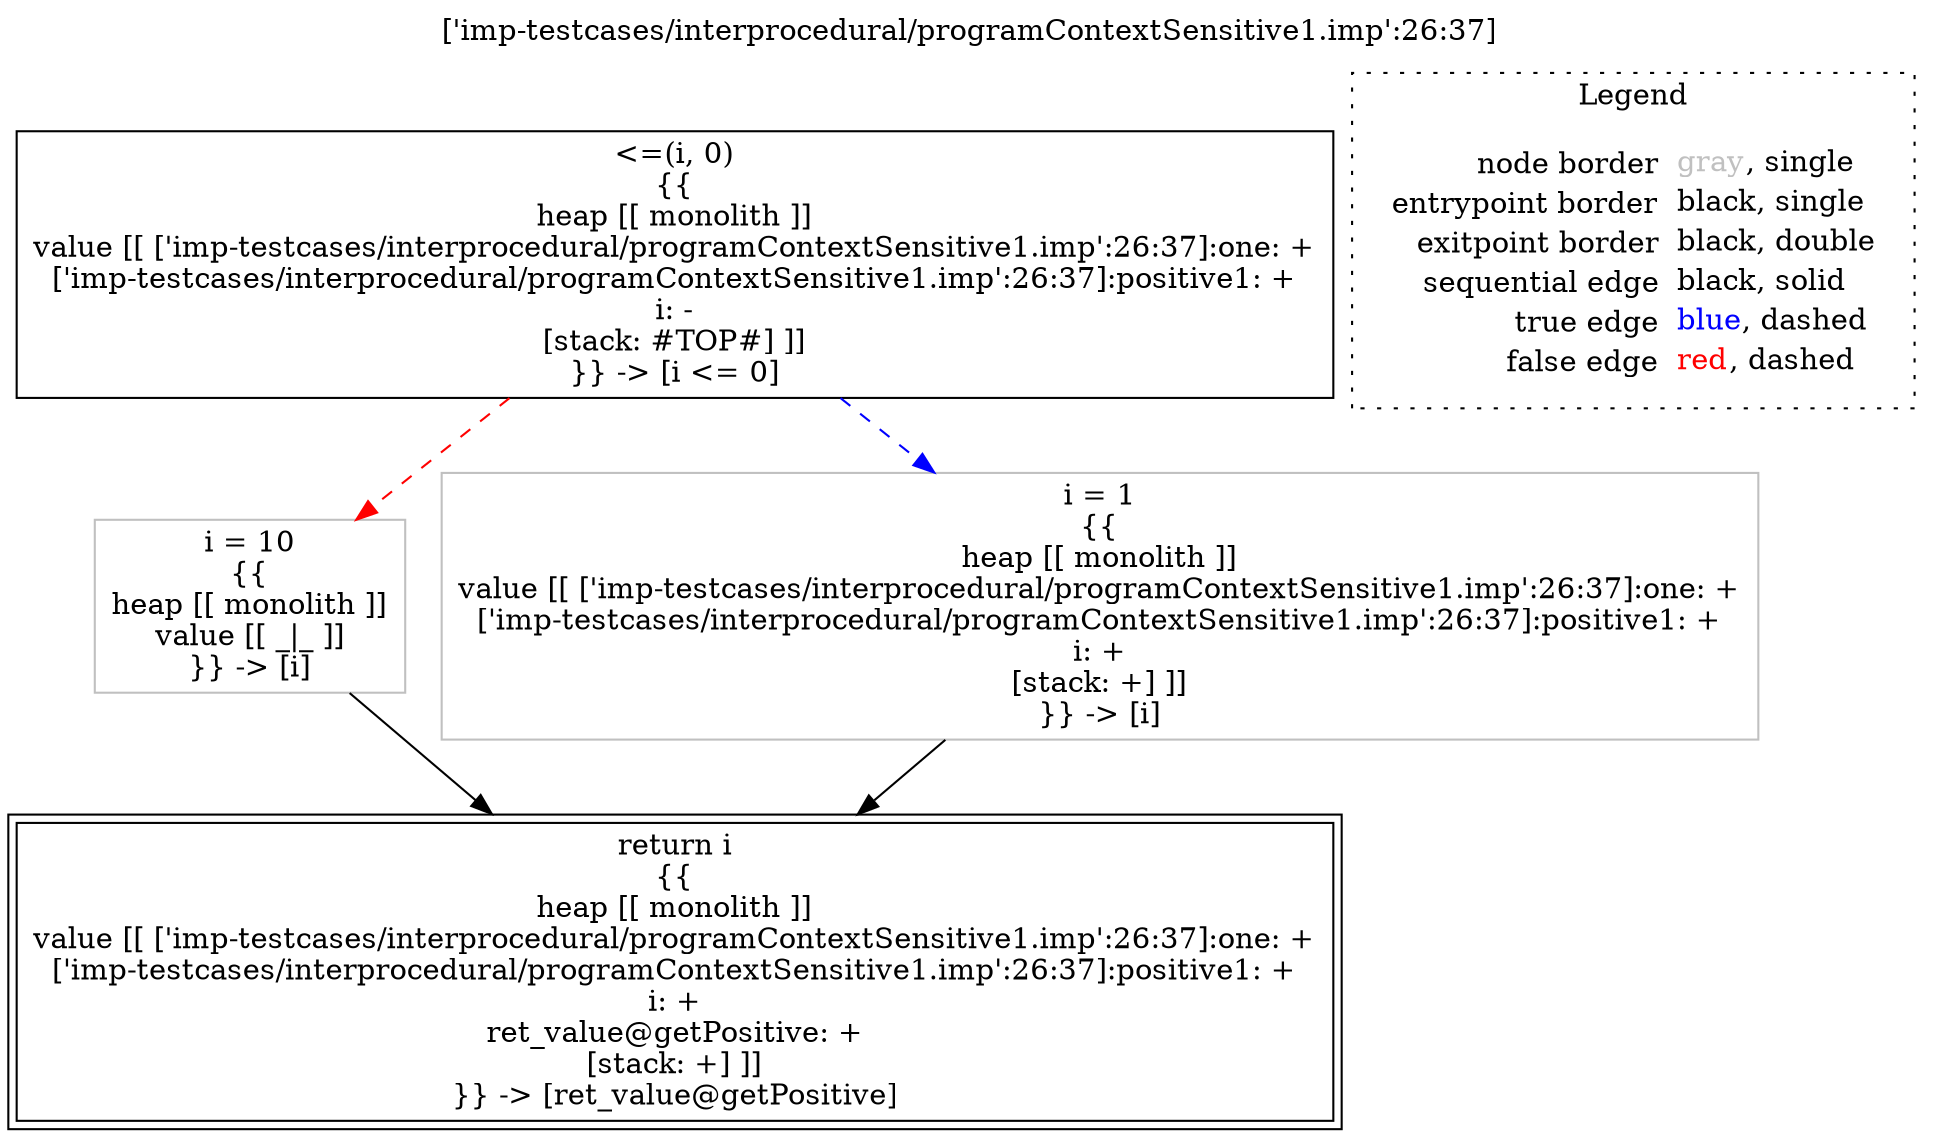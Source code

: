 digraph {
	labelloc="t";
	label="['imp-testcases/interprocedural/programContextSensitive1.imp':26:37]";
	"node0" [shape="rect",color="black",label=<&lt;=(i, 0)<BR/>{{<BR/>heap [[ monolith ]]<BR/>value [[ ['imp-testcases/interprocedural/programContextSensitive1.imp':26:37]:one: +<BR/>['imp-testcases/interprocedural/programContextSensitive1.imp':26:37]:positive1: +<BR/>i: -<BR/>[stack: #TOP#] ]]<BR/>}} -&gt; [i &lt;= 0]>];
	"node1" [shape="rect",color="black",peripheries="2",label=<return i<BR/>{{<BR/>heap [[ monolith ]]<BR/>value [[ ['imp-testcases/interprocedural/programContextSensitive1.imp':26:37]:one: +<BR/>['imp-testcases/interprocedural/programContextSensitive1.imp':26:37]:positive1: +<BR/>i: +<BR/>ret_value@getPositive: +<BR/>[stack: +] ]]<BR/>}} -&gt; [ret_value@getPositive]>];
	"node2" [shape="rect",color="gray",label=<i = 10<BR/>{{<BR/>heap [[ monolith ]]<BR/>value [[ _|_ ]]<BR/>}} -&gt; [i]>];
	"node3" [shape="rect",color="gray",label=<i = 1<BR/>{{<BR/>heap [[ monolith ]]<BR/>value [[ ['imp-testcases/interprocedural/programContextSensitive1.imp':26:37]:one: +<BR/>['imp-testcases/interprocedural/programContextSensitive1.imp':26:37]:positive1: +<BR/>i: +<BR/>[stack: +] ]]<BR/>}} -&gt; [i]>];
	"node0" -> "node2" [color="red",style="dashed"];
	"node0" -> "node3" [color="blue",style="dashed"];
	"node2" -> "node1" [color="black"];
	"node3" -> "node1" [color="black"];
subgraph cluster_legend {
	label="Legend";
	style=dotted;
	node [shape=plaintext];
	"legend" [label=<<table border="0" cellpadding="2" cellspacing="0" cellborder="0"><tr><td align="right">node border&nbsp;</td><td align="left"><font color="gray">gray</font>, single</td></tr><tr><td align="right">entrypoint border&nbsp;</td><td align="left"><font color="black">black</font>, single</td></tr><tr><td align="right">exitpoint border&nbsp;</td><td align="left"><font color="black">black</font>, double</td></tr><tr><td align="right">sequential edge&nbsp;</td><td align="left"><font color="black">black</font>, solid</td></tr><tr><td align="right">true edge&nbsp;</td><td align="left"><font color="blue">blue</font>, dashed</td></tr><tr><td align="right">false edge&nbsp;</td><td align="left"><font color="red">red</font>, dashed</td></tr></table>>];
}

}
